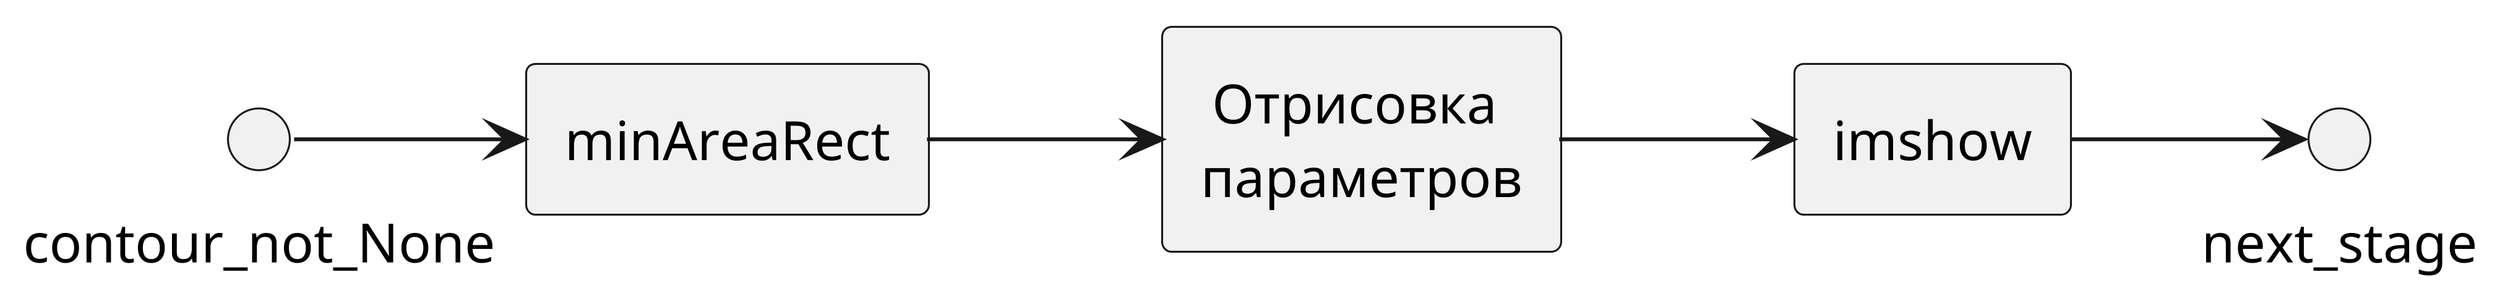 @startuml image-processing-pipeline-3
skinparam defaultTextAlignment center
skinparam dpi 600
skinparam nodesep 60
' left to right direction

rectangle "minAreaRect" as minarearect
rectangle "Отрисовка \nпараметров" as showhud
rectangle "imshow" as showpic


contour_not_None -> minarearect
minarearect -> showhud
showhud -> showpic
showpic -> next_stage

@enduml